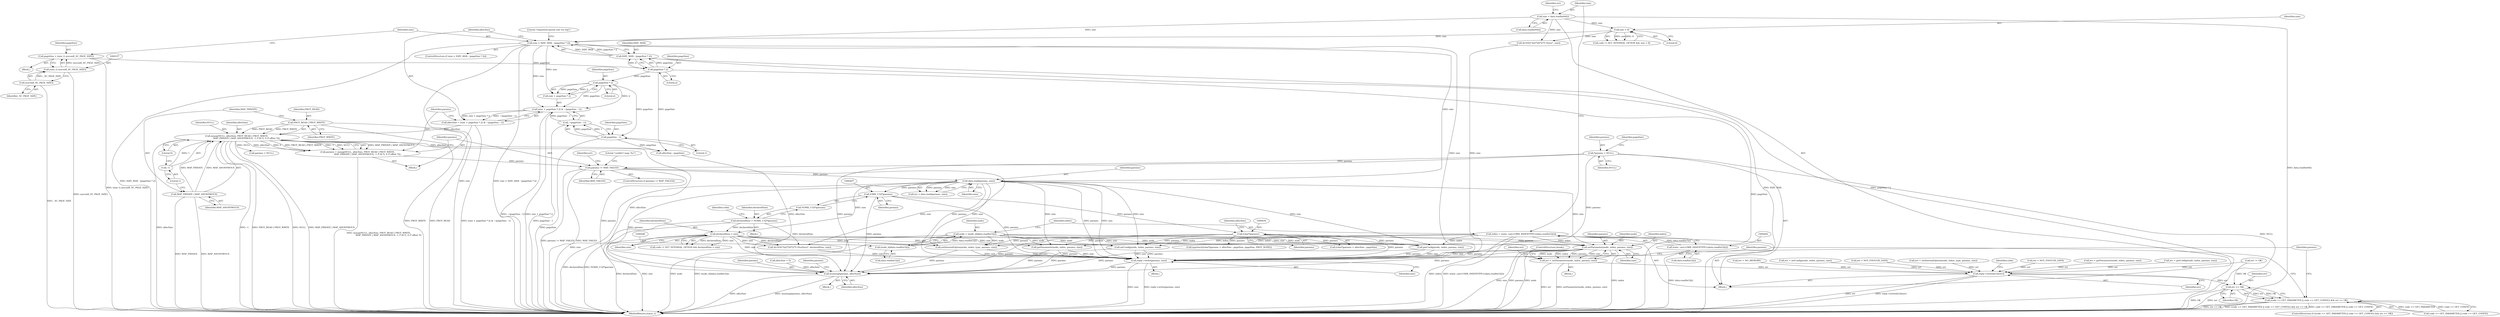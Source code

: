 digraph "0_Android_0bb5ced60304da7f61478ffd359e7ba65d72f181@pointer" {
"1000452" [label="(Call,setParameter(node, index, params, size))"];
"1000283" [label="(Call,node = (node_id)data.readInt32())"];
"1000285" [label="(Call,(node_id)data.readInt32())"];
"1000289" [label="(Call,index = static_cast<OMX_INDEXTYPE>(data.readInt32()))"];
"1000291" [label="(Call,static_cast<OMX_INDEXTYPE>(data.readInt32()))"];
"1000429" [label="(Call,(char*)params)"];
"1000406" [label="(Call,(OMX_U32*)params)"];
"1000386" [label="(Call,data.read(params, size))"];
"1000380" [label="(Call,params != MAP_FAILED)"];
"1000303" [label="(Call,*params = NULL)"];
"1000365" [label="(Call,params = mmap(NULL, allocSize, PROT_READ | PROT_WRITE,\n                            MAP_PRIVATE | MAP_ANONYMOUS, -1 /* fd */, 0 /* offset */))"];
"1000367" [label="(Call,mmap(NULL, allocSize, PROT_READ | PROT_WRITE,\n                            MAP_PRIVATE | MAP_ANONYMOUS, -1 /* fd */, 0 /* offset */))"];
"1000353" [label="(Call,allocSize = (size + pageSize * 2) & ~(pageSize - 1))"];
"1000355" [label="(Call,(size + pageSize * 2) & ~(pageSize - 1))"];
"1000341" [label="(Call,size > SIZE_MAX - (pageSize * 2))"];
"1000295" [label="(Call,size = data.readInt64())"];
"1000319" [label="(Call,size < 8)"];
"1000343" [label="(Call,SIZE_MAX - (pageSize * 2))"];
"1000345" [label="(Call,pageSize * 2)"];
"1000334" [label="(Call,pageSize = (size_t) sysconf(_SC_PAGE_SIZE))"];
"1000336" [label="(Call,(size_t) sysconf(_SC_PAGE_SIZE))"];
"1000338" [label="(Call,sysconf(_SC_PAGE_SIZE))"];
"1000358" [label="(Call,pageSize * 2)"];
"1000361" [label="(Call,~(pageSize - 1))"];
"1000362" [label="(Call,pageSize - 1)"];
"1000370" [label="(Call,PROT_READ | PROT_WRITE)"];
"1000373" [label="(Call,MAP_PRIVATE | MAP_ANONYMOUS)"];
"1000376" [label="(Call,-1)"];
"1000414" [label="(Call,declaredSize > size)"];
"1000403" [label="(Call,declaredSize = *(OMX_U32*)params)"];
"1000450" [label="(Call,err = setParameter(node, index, params, size))"];
"1000501" [label="(Call,reply->writeInt32(err))"];
"1000512" [label="(Call,err == OK)"];
"1000504" [label="(Call,(code == GET_PARAMETER || code == GET_CONFIG) && err == OK)"];
"1000516" [label="(Call,reply->write(params, size))"];
"1000522" [label="(Call,munmap(params, allocSize))"];
"1000335" [label="(Identifier,pageSize)"];
"1000504" [label="(Call,(code == GET_PARAMETER || code == GET_CONFIG) && err == OK)"];
"1000296" [label="(Identifier,size)"];
"1000284" [label="(Identifier,node)"];
"1000398" [label="(Block,)"];
"1000343" [label="(Call,SIZE_MAX - (pageSize * 2))"];
"1000297" [label="(Call,data.readInt64())"];
"1000517" [label="(Identifier,params)"];
"1000514" [label="(Identifier,OK)"];
"1000323" [label="(Call,ALOGE(\"b/27207275 (%zu)\", size))"];
"1000304" [label="(Identifier,params)"];
"1000384" [label="(Call,err = data.read(params, size))"];
"1000362" [label="(Call,pageSize - 1)"];
"1000347" [label="(Literal,2)"];
"1000373" [label="(Call,MAP_PRIVATE | MAP_ANONYMOUS)"];
"1000387" [label="(Identifier,params)"];
"1000350" [label="(Literal,\"requested param size too big\")"];
"1000523" [label="(Identifier,params)"];
"1000319" [label="(Call,size < 8)"];
"1000507" [label="(Identifier,code)"];
"1000428" [label="(Call,(char*)params + allocSize - pageSize)"];
"1000340" [label="(ControlStructure,if (size > SIZE_MAX - (pageSize * 2)))"];
"1000375" [label="(Identifier,MAP_ANONYMOUS)"];
"1000299" [label="(Call,err = NOT_ENOUGH_DATA)"];
"1000378" [label="(Literal,0)"];
"1000385" [label="(Identifier,err)"];
"1000451" [label="(Identifier,err)"];
"1000369" [label="(Identifier,allocSize)"];
"1000429" [label="(Call,(char*)params)"];
"1000285" [label="(Call,(node_id)data.readInt32())"];
"1000380" [label="(Call,params != MAP_FAILED)"];
"1000524" [label="(Identifier,allocSize)"];
"1000406" [label="(Call,(OMX_U32*)params)"];
"1000521" [label="(Block,)"];
"1000358" [label="(Call,pageSize * 2)"];
"1000388" [label="(Identifier,size)"];
"1000381" [label="(Identifier,params)"];
"1000311" [label="(Call,allocSize = 0)"];
"1000461" [label="(Call,getConfig(node, index, params, size))"];
"1000356" [label="(Call,size + pageSize * 2)"];
"1000498" [label="(Literal,\"couldn't map: %s\")"];
"1000291" [label="(Call,static_cast<OMX_INDEXTYPE>(data.readInt32()))"];
"1000443" [label="(Call,getParameter(node, index, params, size))"];
"1000453" [label="(Identifier,node)"];
"1000414" [label="(Call,declaredSize > size)"];
"1000367" [label="(Call,mmap(NULL, allocSize, PROT_READ | PROT_WRITE,\n                            MAP_PRIVATE | MAP_ANONYMOUS, -1 /* fd */, 0 /* offset */))"];
"1000354" [label="(Identifier,allocSize)"];
"1000431" [label="(Identifier,params)"];
"1000315" [label="(Call,code != SET_INTERNAL_OPTION && size < 8)"];
"1000289" [label="(Call,index = static_cast<OMX_INDEXTYPE>(data.readInt32()))"];
"1000376" [label="(Call,-1)"];
"1000336" [label="(Call,(size_t) sysconf(_SC_PAGE_SIZE))"];
"1000427" [label="(Call,mprotect((char*)params + allocSize - pageSize, pageSize, PROT_NONE))"];
"1000365" [label="(Call,params = mmap(NULL, allocSize, PROT_READ | PROT_WRITE,\n                            MAP_PRIVATE | MAP_ANONYMOUS, -1 /* fd */, 0 /* offset */))"];
"1000293" [label="(Call,data.readInt32())"];
"1000334" [label="(Call,pageSize = (size_t) sysconf(_SC_PAGE_SIZE))"];
"1000486" [label="(Call,setInternalOption(node, index, type, params, size))"];
"1000456" [label="(Identifier,size)"];
"1000346" [label="(Identifier,pageSize)"];
"1000404" [label="(Identifier,declaredSize)"];
"1000522" [label="(Call,munmap(params, allocSize))"];
"1000441" [label="(Call,err = getParameter(node, index, params, size))"];
"1000382" [label="(Identifier,MAP_FAILED)"];
"1000277" [label="(Block,)"];
"1000295" [label="(Call,size = data.readInt64())"];
"1000345" [label="(Call,pageSize * 2)"];
"1000415" [label="(Identifier,declaredSize)"];
"1000459" [label="(Call,err = getConfig(node, index, params, size))"];
"1000408" [label="(Identifier,params)"];
"1000501" [label="(Call,reply->writeInt32(err))"];
"1000403" [label="(Call,declaredSize = *(OMX_U32*)params)"];
"1000416" [label="(Identifier,size)"];
"1000320" [label="(Identifier,size)"];
"1000283" [label="(Call,node = (node_id)data.readInt32())"];
"1000520" [label="(Identifier,params)"];
"1000352" [label="(Block,)"];
"1000338" [label="(Call,sysconf(_SC_PAGE_SIZE))"];
"1000331" [label="(Call,err = NO_MEMORY)"];
"1000290" [label="(Identifier,index)"];
"1000305" [label="(Identifier,NULL)"];
"1000364" [label="(Literal,1)"];
"1000439" [label="(Block,)"];
"1000342" [label="(Identifier,size)"];
"1000361" [label="(Call,~(pageSize - 1))"];
"1000468" [label="(Call,err = setConfig(node, index, params, size))"];
"1000412" [label="(Identifier,code)"];
"1000303" [label="(Call,*params = NULL)"];
"1000339" [label="(Identifier,_SC_PAGE_SIZE)"];
"1000513" [label="(Identifier,err)"];
"1000433" [label="(Identifier,allocSize)"];
"1000355" [label="(Call,(size + pageSize * 2) & ~(pageSize - 1))"];
"1000399" [label="(Call,err = NOT_ENOUGH_DATA)"];
"1000454" [label="(Identifier,index)"];
"1000410" [label="(Call,code != SET_INTERNAL_OPTION && declaredSize > size)"];
"1000330" [label="(Block,)"];
"1000405" [label="(Call,*(OMX_U32*)params)"];
"1000484" [label="(Call,err = setInternalOption(node, index, type, params, size))"];
"1000374" [label="(Identifier,MAP_PRIVATE)"];
"1000368" [label="(Identifier,NULL)"];
"1000455" [label="(Identifier,params)"];
"1000341" [label="(Call,size > SIZE_MAX - (pageSize * 2))"];
"1000450" [label="(Call,err = setParameter(node, index, params, size))"];
"1000360" [label="(Literal,2)"];
"1000321" [label="(Literal,8)"];
"1000526" [label="(Identifier,params)"];
"1000418" [label="(Call,ALOGE(\"b/27207275 (%u/%zu)\", declaredSize, size))"];
"1000359" [label="(Identifier,pageSize)"];
"1000366" [label="(Identifier,params)"];
"1001337" [label="(MethodReturn,status_t)"];
"1000372" [label="(Identifier,PROT_WRITE)"];
"1000516" [label="(Call,reply->write(params, size))"];
"1000353" [label="(Call,allocSize = (size + pageSize * 2) & ~(pageSize - 1))"];
"1000300" [label="(Identifier,err)"];
"1000390" [label="(Call,err != OK)"];
"1000287" [label="(Call,data.readInt32())"];
"1000503" [label="(ControlStructure,if ((code == GET_PARAMETER || code == GET_CONFIG) && err == OK))"];
"1000505" [label="(Call,code == GET_PARAMETER || code == GET_CONFIG)"];
"1000457" [label="(ControlStructure,break;)"];
"1000470" [label="(Call,setConfig(node, index, params, size))"];
"1000370" [label="(Call,PROT_READ | PROT_WRITE)"];
"1000512" [label="(Call,err == OK)"];
"1000371" [label="(Identifier,PROT_READ)"];
"1000363" [label="(Identifier,pageSize)"];
"1000525" [label="(Call,params = NULL)"];
"1000308" [label="(Identifier,pageSize)"];
"1000344" [label="(Identifier,SIZE_MAX)"];
"1000377" [label="(Literal,1)"];
"1000502" [label="(Identifier,err)"];
"1000386" [label="(Call,data.read(params, size))"];
"1000452" [label="(Call,setParameter(node, index, params, size))"];
"1000518" [label="(Identifier,size)"];
"1000379" [label="(ControlStructure,if (params != MAP_FAILED))"];
"1000432" [label="(Call,allocSize - pageSize)"];
"1000515" [label="(Block,)"];
"1000452" -> "1000450"  [label="AST: "];
"1000452" -> "1000456"  [label="CFG: "];
"1000453" -> "1000452"  [label="AST: "];
"1000454" -> "1000452"  [label="AST: "];
"1000455" -> "1000452"  [label="AST: "];
"1000456" -> "1000452"  [label="AST: "];
"1000450" -> "1000452"  [label="CFG: "];
"1000452" -> "1001337"  [label="DDG: params"];
"1000452" -> "1001337"  [label="DDG: node"];
"1000452" -> "1001337"  [label="DDG: index"];
"1000452" -> "1001337"  [label="DDG: size"];
"1000452" -> "1000450"  [label="DDG: node"];
"1000452" -> "1000450"  [label="DDG: index"];
"1000452" -> "1000450"  [label="DDG: params"];
"1000452" -> "1000450"  [label="DDG: size"];
"1000283" -> "1000452"  [label="DDG: node"];
"1000289" -> "1000452"  [label="DDG: index"];
"1000429" -> "1000452"  [label="DDG: params"];
"1000386" -> "1000452"  [label="DDG: size"];
"1000414" -> "1000452"  [label="DDG: size"];
"1000452" -> "1000516"  [label="DDG: params"];
"1000452" -> "1000516"  [label="DDG: size"];
"1000452" -> "1000522"  [label="DDG: params"];
"1000283" -> "1000277"  [label="AST: "];
"1000283" -> "1000285"  [label="CFG: "];
"1000284" -> "1000283"  [label="AST: "];
"1000285" -> "1000283"  [label="AST: "];
"1000290" -> "1000283"  [label="CFG: "];
"1000283" -> "1001337"  [label="DDG: (node_id)data.readInt32()"];
"1000283" -> "1001337"  [label="DDG: node"];
"1000285" -> "1000283"  [label="DDG: data.readInt32()"];
"1000283" -> "1000443"  [label="DDG: node"];
"1000283" -> "1000461"  [label="DDG: node"];
"1000283" -> "1000470"  [label="DDG: node"];
"1000283" -> "1000486"  [label="DDG: node"];
"1000285" -> "1000287"  [label="CFG: "];
"1000286" -> "1000285"  [label="AST: "];
"1000287" -> "1000285"  [label="AST: "];
"1000289" -> "1000277"  [label="AST: "];
"1000289" -> "1000291"  [label="CFG: "];
"1000290" -> "1000289"  [label="AST: "];
"1000291" -> "1000289"  [label="AST: "];
"1000296" -> "1000289"  [label="CFG: "];
"1000289" -> "1001337"  [label="DDG: static_cast<OMX_INDEXTYPE>(data.readInt32())"];
"1000289" -> "1001337"  [label="DDG: index"];
"1000291" -> "1000289"  [label="DDG: data.readInt32()"];
"1000289" -> "1000443"  [label="DDG: index"];
"1000289" -> "1000461"  [label="DDG: index"];
"1000289" -> "1000470"  [label="DDG: index"];
"1000289" -> "1000486"  [label="DDG: index"];
"1000291" -> "1000293"  [label="CFG: "];
"1000292" -> "1000291"  [label="AST: "];
"1000293" -> "1000291"  [label="AST: "];
"1000291" -> "1001337"  [label="DDG: data.readInt32()"];
"1000429" -> "1000428"  [label="AST: "];
"1000429" -> "1000431"  [label="CFG: "];
"1000430" -> "1000429"  [label="AST: "];
"1000431" -> "1000429"  [label="AST: "];
"1000433" -> "1000429"  [label="CFG: "];
"1000429" -> "1000427"  [label="DDG: params"];
"1000429" -> "1000428"  [label="DDG: params"];
"1000406" -> "1000429"  [label="DDG: params"];
"1000429" -> "1000443"  [label="DDG: params"];
"1000429" -> "1000461"  [label="DDG: params"];
"1000429" -> "1000470"  [label="DDG: params"];
"1000429" -> "1000486"  [label="DDG: params"];
"1000429" -> "1000516"  [label="DDG: params"];
"1000429" -> "1000522"  [label="DDG: params"];
"1000406" -> "1000405"  [label="AST: "];
"1000406" -> "1000408"  [label="CFG: "];
"1000407" -> "1000406"  [label="AST: "];
"1000408" -> "1000406"  [label="AST: "];
"1000405" -> "1000406"  [label="CFG: "];
"1000386" -> "1000406"  [label="DDG: params"];
"1000406" -> "1000516"  [label="DDG: params"];
"1000406" -> "1000522"  [label="DDG: params"];
"1000386" -> "1000384"  [label="AST: "];
"1000386" -> "1000388"  [label="CFG: "];
"1000387" -> "1000386"  [label="AST: "];
"1000388" -> "1000386"  [label="AST: "];
"1000384" -> "1000386"  [label="CFG: "];
"1000386" -> "1001337"  [label="DDG: size"];
"1000386" -> "1000384"  [label="DDG: params"];
"1000386" -> "1000384"  [label="DDG: size"];
"1000380" -> "1000386"  [label="DDG: params"];
"1000341" -> "1000386"  [label="DDG: size"];
"1000386" -> "1000414"  [label="DDG: size"];
"1000386" -> "1000418"  [label="DDG: size"];
"1000386" -> "1000443"  [label="DDG: size"];
"1000386" -> "1000461"  [label="DDG: size"];
"1000386" -> "1000470"  [label="DDG: size"];
"1000386" -> "1000486"  [label="DDG: size"];
"1000386" -> "1000516"  [label="DDG: params"];
"1000386" -> "1000516"  [label="DDG: size"];
"1000386" -> "1000522"  [label="DDG: params"];
"1000380" -> "1000379"  [label="AST: "];
"1000380" -> "1000382"  [label="CFG: "];
"1000381" -> "1000380"  [label="AST: "];
"1000382" -> "1000380"  [label="AST: "];
"1000385" -> "1000380"  [label="CFG: "];
"1000498" -> "1000380"  [label="CFG: "];
"1000380" -> "1001337"  [label="DDG: params != MAP_FAILED"];
"1000380" -> "1001337"  [label="DDG: MAP_FAILED"];
"1000303" -> "1000380"  [label="DDG: params"];
"1000365" -> "1000380"  [label="DDG: params"];
"1000380" -> "1000516"  [label="DDG: params"];
"1000380" -> "1000522"  [label="DDG: params"];
"1000303" -> "1000277"  [label="AST: "];
"1000303" -> "1000305"  [label="CFG: "];
"1000304" -> "1000303"  [label="AST: "];
"1000305" -> "1000303"  [label="AST: "];
"1000308" -> "1000303"  [label="CFG: "];
"1000303" -> "1001337"  [label="DDG: NULL"];
"1000303" -> "1000516"  [label="DDG: params"];
"1000303" -> "1000522"  [label="DDG: params"];
"1000365" -> "1000352"  [label="AST: "];
"1000365" -> "1000367"  [label="CFG: "];
"1000366" -> "1000365"  [label="AST: "];
"1000367" -> "1000365"  [label="AST: "];
"1000381" -> "1000365"  [label="CFG: "];
"1000365" -> "1001337"  [label="DDG: mmap(NULL, allocSize, PROT_READ | PROT_WRITE,\n                            MAP_PRIVATE | MAP_ANONYMOUS, -1 /* fd */, 0 /* offset */)"];
"1000367" -> "1000365"  [label="DDG: MAP_PRIVATE | MAP_ANONYMOUS"];
"1000367" -> "1000365"  [label="DDG: allocSize"];
"1000367" -> "1000365"  [label="DDG: 0"];
"1000367" -> "1000365"  [label="DDG: PROT_READ | PROT_WRITE"];
"1000367" -> "1000365"  [label="DDG: -1"];
"1000367" -> "1000365"  [label="DDG: NULL"];
"1000367" -> "1000378"  [label="CFG: "];
"1000368" -> "1000367"  [label="AST: "];
"1000369" -> "1000367"  [label="AST: "];
"1000370" -> "1000367"  [label="AST: "];
"1000373" -> "1000367"  [label="AST: "];
"1000376" -> "1000367"  [label="AST: "];
"1000378" -> "1000367"  [label="AST: "];
"1000367" -> "1001337"  [label="DDG: allocSize"];
"1000367" -> "1001337"  [label="DDG: -1"];
"1000367" -> "1001337"  [label="DDG: PROT_READ | PROT_WRITE"];
"1000367" -> "1001337"  [label="DDG: NULL"];
"1000367" -> "1001337"  [label="DDG: MAP_PRIVATE | MAP_ANONYMOUS"];
"1000353" -> "1000367"  [label="DDG: allocSize"];
"1000370" -> "1000367"  [label="DDG: PROT_READ"];
"1000370" -> "1000367"  [label="DDG: PROT_WRITE"];
"1000373" -> "1000367"  [label="DDG: MAP_PRIVATE"];
"1000373" -> "1000367"  [label="DDG: MAP_ANONYMOUS"];
"1000376" -> "1000367"  [label="DDG: 1"];
"1000367" -> "1000432"  [label="DDG: allocSize"];
"1000367" -> "1000522"  [label="DDG: allocSize"];
"1000367" -> "1000525"  [label="DDG: NULL"];
"1000353" -> "1000352"  [label="AST: "];
"1000353" -> "1000355"  [label="CFG: "];
"1000354" -> "1000353"  [label="AST: "];
"1000355" -> "1000353"  [label="AST: "];
"1000366" -> "1000353"  [label="CFG: "];
"1000353" -> "1001337"  [label="DDG: (size + pageSize * 2) & ~(pageSize - 1)"];
"1000355" -> "1000353"  [label="DDG: size + pageSize * 2"];
"1000355" -> "1000353"  [label="DDG: ~(pageSize - 1)"];
"1000355" -> "1000361"  [label="CFG: "];
"1000356" -> "1000355"  [label="AST: "];
"1000361" -> "1000355"  [label="AST: "];
"1000355" -> "1001337"  [label="DDG: size + pageSize * 2"];
"1000355" -> "1001337"  [label="DDG: ~(pageSize - 1)"];
"1000341" -> "1000355"  [label="DDG: size"];
"1000358" -> "1000355"  [label="DDG: pageSize"];
"1000358" -> "1000355"  [label="DDG: 2"];
"1000361" -> "1000355"  [label="DDG: pageSize - 1"];
"1000341" -> "1000340"  [label="AST: "];
"1000341" -> "1000343"  [label="CFG: "];
"1000342" -> "1000341"  [label="AST: "];
"1000343" -> "1000341"  [label="AST: "];
"1000350" -> "1000341"  [label="CFG: "];
"1000354" -> "1000341"  [label="CFG: "];
"1000341" -> "1001337"  [label="DDG: SIZE_MAX - (pageSize * 2)"];
"1000341" -> "1001337"  [label="DDG: size"];
"1000341" -> "1001337"  [label="DDG: size > SIZE_MAX - (pageSize * 2)"];
"1000295" -> "1000341"  [label="DDG: size"];
"1000319" -> "1000341"  [label="DDG: size"];
"1000343" -> "1000341"  [label="DDG: SIZE_MAX"];
"1000343" -> "1000341"  [label="DDG: pageSize * 2"];
"1000341" -> "1000356"  [label="DDG: size"];
"1000341" -> "1000516"  [label="DDG: size"];
"1000295" -> "1000277"  [label="AST: "];
"1000295" -> "1000297"  [label="CFG: "];
"1000296" -> "1000295"  [label="AST: "];
"1000297" -> "1000295"  [label="AST: "];
"1000300" -> "1000295"  [label="CFG: "];
"1000295" -> "1001337"  [label="DDG: data.readInt64()"];
"1000295" -> "1000319"  [label="DDG: size"];
"1000295" -> "1000323"  [label="DDG: size"];
"1000319" -> "1000315"  [label="AST: "];
"1000319" -> "1000321"  [label="CFG: "];
"1000320" -> "1000319"  [label="AST: "];
"1000321" -> "1000319"  [label="AST: "];
"1000315" -> "1000319"  [label="CFG: "];
"1000319" -> "1000315"  [label="DDG: size"];
"1000319" -> "1000315"  [label="DDG: 8"];
"1000319" -> "1000323"  [label="DDG: size"];
"1000343" -> "1000345"  [label="CFG: "];
"1000344" -> "1000343"  [label="AST: "];
"1000345" -> "1000343"  [label="AST: "];
"1000343" -> "1001337"  [label="DDG: SIZE_MAX"];
"1000343" -> "1001337"  [label="DDG: pageSize * 2"];
"1000345" -> "1000343"  [label="DDG: pageSize"];
"1000345" -> "1000343"  [label="DDG: 2"];
"1000345" -> "1000347"  [label="CFG: "];
"1000346" -> "1000345"  [label="AST: "];
"1000347" -> "1000345"  [label="AST: "];
"1000345" -> "1001337"  [label="DDG: pageSize"];
"1000334" -> "1000345"  [label="DDG: pageSize"];
"1000345" -> "1000358"  [label="DDG: pageSize"];
"1000345" -> "1000432"  [label="DDG: pageSize"];
"1000334" -> "1000330"  [label="AST: "];
"1000334" -> "1000336"  [label="CFG: "];
"1000335" -> "1000334"  [label="AST: "];
"1000336" -> "1000334"  [label="AST: "];
"1000342" -> "1000334"  [label="CFG: "];
"1000334" -> "1001337"  [label="DDG: (size_t) sysconf(_SC_PAGE_SIZE)"];
"1000336" -> "1000334"  [label="DDG: sysconf(_SC_PAGE_SIZE)"];
"1000336" -> "1000338"  [label="CFG: "];
"1000337" -> "1000336"  [label="AST: "];
"1000338" -> "1000336"  [label="AST: "];
"1000336" -> "1001337"  [label="DDG: sysconf(_SC_PAGE_SIZE)"];
"1000338" -> "1000336"  [label="DDG: _SC_PAGE_SIZE"];
"1000338" -> "1000339"  [label="CFG: "];
"1000339" -> "1000338"  [label="AST: "];
"1000338" -> "1001337"  [label="DDG: _SC_PAGE_SIZE"];
"1000358" -> "1000356"  [label="AST: "];
"1000358" -> "1000360"  [label="CFG: "];
"1000359" -> "1000358"  [label="AST: "];
"1000360" -> "1000358"  [label="AST: "];
"1000356" -> "1000358"  [label="CFG: "];
"1000358" -> "1000356"  [label="DDG: pageSize"];
"1000358" -> "1000356"  [label="DDG: 2"];
"1000358" -> "1000362"  [label="DDG: pageSize"];
"1000361" -> "1000362"  [label="CFG: "];
"1000362" -> "1000361"  [label="AST: "];
"1000361" -> "1001337"  [label="DDG: pageSize - 1"];
"1000362" -> "1000361"  [label="DDG: pageSize"];
"1000362" -> "1000361"  [label="DDG: 1"];
"1000362" -> "1000364"  [label="CFG: "];
"1000363" -> "1000362"  [label="AST: "];
"1000364" -> "1000362"  [label="AST: "];
"1000362" -> "1001337"  [label="DDG: pageSize"];
"1000362" -> "1000432"  [label="DDG: pageSize"];
"1000370" -> "1000372"  [label="CFG: "];
"1000371" -> "1000370"  [label="AST: "];
"1000372" -> "1000370"  [label="AST: "];
"1000374" -> "1000370"  [label="CFG: "];
"1000370" -> "1001337"  [label="DDG: PROT_WRITE"];
"1000370" -> "1001337"  [label="DDG: PROT_READ"];
"1000373" -> "1000375"  [label="CFG: "];
"1000374" -> "1000373"  [label="AST: "];
"1000375" -> "1000373"  [label="AST: "];
"1000377" -> "1000373"  [label="CFG: "];
"1000373" -> "1001337"  [label="DDG: MAP_ANONYMOUS"];
"1000373" -> "1001337"  [label="DDG: MAP_PRIVATE"];
"1000376" -> "1000377"  [label="CFG: "];
"1000377" -> "1000376"  [label="AST: "];
"1000378" -> "1000376"  [label="CFG: "];
"1000414" -> "1000410"  [label="AST: "];
"1000414" -> "1000416"  [label="CFG: "];
"1000415" -> "1000414"  [label="AST: "];
"1000416" -> "1000414"  [label="AST: "];
"1000410" -> "1000414"  [label="CFG: "];
"1000414" -> "1001337"  [label="DDG: size"];
"1000414" -> "1001337"  [label="DDG: declaredSize"];
"1000414" -> "1000410"  [label="DDG: declaredSize"];
"1000414" -> "1000410"  [label="DDG: size"];
"1000403" -> "1000414"  [label="DDG: declaredSize"];
"1000414" -> "1000418"  [label="DDG: declaredSize"];
"1000414" -> "1000418"  [label="DDG: size"];
"1000414" -> "1000443"  [label="DDG: size"];
"1000414" -> "1000461"  [label="DDG: size"];
"1000414" -> "1000470"  [label="DDG: size"];
"1000414" -> "1000486"  [label="DDG: size"];
"1000414" -> "1000516"  [label="DDG: size"];
"1000403" -> "1000398"  [label="AST: "];
"1000403" -> "1000405"  [label="CFG: "];
"1000404" -> "1000403"  [label="AST: "];
"1000405" -> "1000403"  [label="AST: "];
"1000412" -> "1000403"  [label="CFG: "];
"1000403" -> "1001337"  [label="DDG: *(OMX_U32*)params"];
"1000403" -> "1001337"  [label="DDG: declaredSize"];
"1000403" -> "1000418"  [label="DDG: declaredSize"];
"1000450" -> "1000439"  [label="AST: "];
"1000451" -> "1000450"  [label="AST: "];
"1000457" -> "1000450"  [label="CFG: "];
"1000450" -> "1001337"  [label="DDG: setParameter(node, index, params, size)"];
"1000450" -> "1001337"  [label="DDG: err"];
"1000450" -> "1000501"  [label="DDG: err"];
"1000501" -> "1000277"  [label="AST: "];
"1000501" -> "1000502"  [label="CFG: "];
"1000502" -> "1000501"  [label="AST: "];
"1000507" -> "1000501"  [label="CFG: "];
"1000501" -> "1001337"  [label="DDG: err"];
"1000501" -> "1001337"  [label="DDG: reply->writeInt32(err)"];
"1000441" -> "1000501"  [label="DDG: err"];
"1000459" -> "1000501"  [label="DDG: err"];
"1000331" -> "1000501"  [label="DDG: err"];
"1000468" -> "1000501"  [label="DDG: err"];
"1000399" -> "1000501"  [label="DDG: err"];
"1000299" -> "1000501"  [label="DDG: err"];
"1000484" -> "1000501"  [label="DDG: err"];
"1000390" -> "1000501"  [label="DDG: err"];
"1000501" -> "1000512"  [label="DDG: err"];
"1000512" -> "1000504"  [label="AST: "];
"1000512" -> "1000514"  [label="CFG: "];
"1000513" -> "1000512"  [label="AST: "];
"1000514" -> "1000512"  [label="AST: "];
"1000504" -> "1000512"  [label="CFG: "];
"1000512" -> "1001337"  [label="DDG: err"];
"1000512" -> "1001337"  [label="DDG: OK"];
"1000512" -> "1000504"  [label="DDG: err"];
"1000512" -> "1000504"  [label="DDG: OK"];
"1000390" -> "1000512"  [label="DDG: OK"];
"1000504" -> "1000503"  [label="AST: "];
"1000504" -> "1000505"  [label="CFG: "];
"1000505" -> "1000504"  [label="AST: "];
"1000517" -> "1000504"  [label="CFG: "];
"1000520" -> "1000504"  [label="CFG: "];
"1000504" -> "1001337"  [label="DDG: code == GET_PARAMETER || code == GET_CONFIG"];
"1000504" -> "1001337"  [label="DDG: err == OK"];
"1000504" -> "1001337"  [label="DDG: (code == GET_PARAMETER || code == GET_CONFIG) && err == OK"];
"1000505" -> "1000504"  [label="DDG: code == GET_PARAMETER"];
"1000505" -> "1000504"  [label="DDG: code == GET_CONFIG"];
"1000516" -> "1000515"  [label="AST: "];
"1000516" -> "1000518"  [label="CFG: "];
"1000517" -> "1000516"  [label="AST: "];
"1000518" -> "1000516"  [label="AST: "];
"1000520" -> "1000516"  [label="CFG: "];
"1000516" -> "1001337"  [label="DDG: size"];
"1000516" -> "1001337"  [label="DDG: reply->write(params, size)"];
"1000443" -> "1000516"  [label="DDG: params"];
"1000443" -> "1000516"  [label="DDG: size"];
"1000461" -> "1000516"  [label="DDG: params"];
"1000461" -> "1000516"  [label="DDG: size"];
"1000470" -> "1000516"  [label="DDG: params"];
"1000470" -> "1000516"  [label="DDG: size"];
"1000486" -> "1000516"  [label="DDG: params"];
"1000486" -> "1000516"  [label="DDG: size"];
"1000323" -> "1000516"  [label="DDG: size"];
"1000418" -> "1000516"  [label="DDG: size"];
"1000516" -> "1000522"  [label="DDG: params"];
"1000522" -> "1000521"  [label="AST: "];
"1000522" -> "1000524"  [label="CFG: "];
"1000523" -> "1000522"  [label="AST: "];
"1000524" -> "1000522"  [label="AST: "];
"1000526" -> "1000522"  [label="CFG: "];
"1000522" -> "1001337"  [label="DDG: allocSize"];
"1000522" -> "1001337"  [label="DDG: munmap(params, allocSize)"];
"1000443" -> "1000522"  [label="DDG: params"];
"1000461" -> "1000522"  [label="DDG: params"];
"1000470" -> "1000522"  [label="DDG: params"];
"1000486" -> "1000522"  [label="DDG: params"];
"1000311" -> "1000522"  [label="DDG: allocSize"];
"1000432" -> "1000522"  [label="DDG: allocSize"];
}
